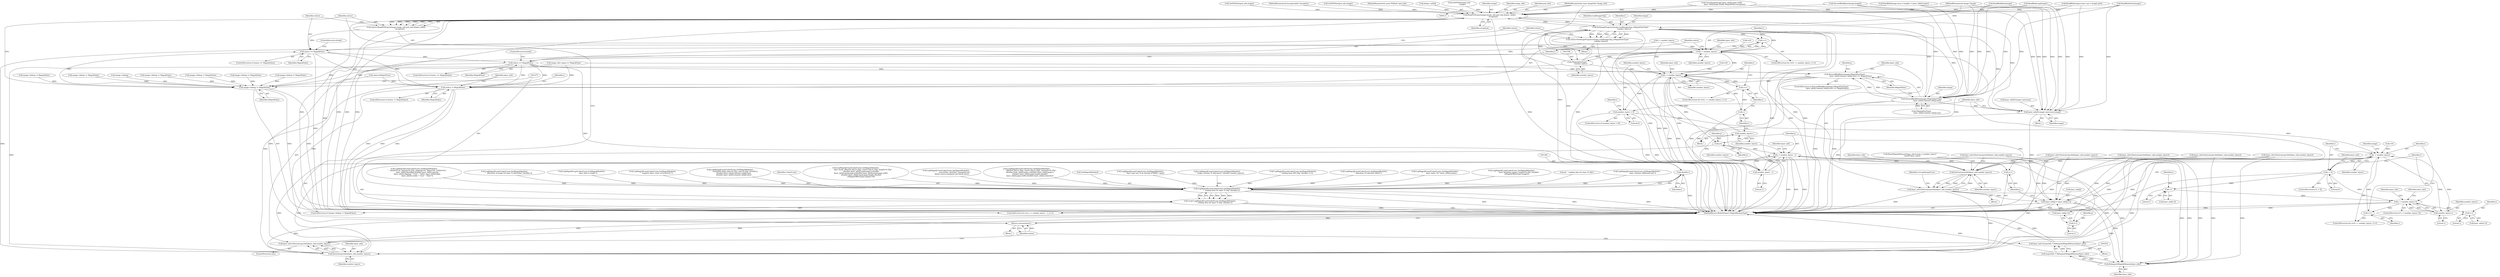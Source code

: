 digraph "0_ImageMagick_4ec444f4eab88cf4bec664fafcf9cab50bc5ff6a@pointer" {
"1000113" [label="(MethodParameterIn,const ImageInfo *image_info)"];
"1001485" [label="(Call,ReadPSDLayer(image,image_info,psd_info,&layer_info[i],\n              exception))"];
"1001483" [label="(Call,status=ReadPSDLayer(image,image_info,psd_info,&layer_info[i],\n              exception))"];
"1001495" [label="(Call,status == MagickFalse)"];
"1001509" [label="(Call,status == MagickFalse)"];
"1001440" [label="(Call,DiscardBlobBytes(image,(MagickSizeType)\n                      layer_info[i].channel_info[j].size) == MagickFalse)"];
"1001469" [label="(Call,image->debug != MagickFalse)"];
"1001514" [label="(Call,status != MagickFalse)"];
"1001661" [label="(Return,return(status);)"];
"1001501" [label="(Call,SetImageProgress(image,LoadImagesTag,i,(MagickSizeType)\n              number_layers))"];
"1001411" [label="(Call,i++)"];
"1001408" [label="(Call,i < number_layers)"];
"1001458" [label="(Call,DestroyLayerInfo(layer_info,number_layers))"];
"1001456" [label="(Call,layer_info=DestroyLayerInfo(layer_info,number_layers))"];
"1001550" [label="(Call,layer_info[j] = layer_info[j+1])"];
"1001653" [label="(Call,RelinquishMagickMemory(layer_info))"];
"1001651" [label="(Call,(LayerInfo *) RelinquishMagickMemory(layer_info))"];
"1001649" [label="(Call,layer_info=(LayerInfo *) RelinquishMagickMemory(layer_info))"];
"1001658" [label="(Call,DestroyLayerInfo(layer_info,number_layers))"];
"1001656" [label="(Call,layer_info=DestroyLayerInfo(layer_info,number_layers))"];
"1001480" [label="(Call,(double) i)"];
"1001476" [label="(Call,LogMagickEvent(CoderEvent,GetMagickModule(),\n                \"  reading data for layer %.20g\",(double) i))"];
"1001474" [label="(Call,(void) LogMagickEvent(CoderEvent,GetMagickModule(),\n                \"  reading data for layer %.20g\",(double) i))"];
"1001505" [label="(Call,(MagickSizeType)\n              number_layers)"];
"1001522" [label="(Call,i < number_layers)"];
"1001525" [label="(Call,i++)"];
"1001540" [label="(Call,j=i)"];
"1001543" [label="(Call,j < number_layers - 1)"];
"1001548" [label="(Call,j++)"];
"1001556" [label="(Call,j+1)"];
"1001545" [label="(Call,number_layers - 1)"];
"1001559" [label="(Call,number_layers--)"];
"1001561" [label="(Call,i--)"];
"1001564" [label="(Call,number_layers > 0)"];
"1001572" [label="(Call,i < number_layers)"];
"1001579" [label="(Call,i > 0)"];
"1001593" [label="(Call,i-1)"];
"1001598" [label="(Call,i < (number_layers-1))"];
"1001575" [label="(Call,i++)"];
"1001614" [label="(Call,i+1)"];
"1001600" [label="(Call,number_layers-1)"];
"1001441" [label="(Call,DiscardBlobBytes(image,(MagickSizeType)\n                      layer_info[i].channel_info[j].size))"];
"1001640" [label="(Call,layer_info[0].image->previous=image)"];
"1001499" [label="(Call,status=SetImageProgress(image,LoadImagesTag,i,(MagickSizeType)\n              number_layers))"];
"1001598" [label="(Call,i < (number_layers-1))"];
"1001564" [label="(Call,number_layers > 0)"];
"1001458" [label="(Call,DestroyLayerInfo(layer_info,number_layers))"];
"1000128" [label="(Call,GetPSDSize(psd_info,image))"];
"1000315" [label="(Call,ResetMagickMemory(layer_info,0,(size_t) number_layers*\n        sizeof(*layer_info)))"];
"1001616" [label="(Literal,1)"];
"1001569" [label="(Call,i=0)"];
"1001477" [label="(Identifier,CoderEvent)"];
"1001408" [label="(Call,i < number_layers)"];
"1001607" [label="(Identifier,layer_info)"];
"1001418" [label="(Identifier,layer_info)"];
"1001413" [label="(Block,)"];
"1001411" [label="(Call,i++)"];
"1000117" [label="(Block,)"];
"1001476" [label="(Call,LogMagickEvent(CoderEvent,GetMagickModule(),\n                \"  reading data for layer %.20g\",(double) i))"];
"1001498" [label="(ControlStructure,break;)"];
"1001334" [label="(Call,layer_info=DestroyLayerInfo(layer_info,number_layers))"];
"1001597" [label="(ControlStructure,if (i < (number_layers-1)))"];
"1001575" [label="(Call,i++)"];
"1001658" [label="(Call,DestroyLayerInfo(layer_info,number_layers))"];
"1001459" [label="(Identifier,layer_info)"];
"1001595" [label="(Literal,1)"];
"1001480" [label="(Call,(double) i)"];
"1001468" [label="(ControlStructure,if (image->debug != MagickFalse))"];
"1001519" [label="(Call,i=0)"];
"1001513" [label="(ControlStructure,if (status != MagickFalse))"];
"1001545" [label="(Call,number_layers - 1)"];
"1001563" [label="(ControlStructure,if (number_layers > 0))"];
"1001510" [label="(Identifier,status)"];
"1001437" [label="(Identifier,j)"];
"1001443" [label="(Call,(MagickSizeType)\n                      layer_info[i].channel_info[j].size)"];
"1001660" [label="(Identifier,number_layers)"];
"1001659" [label="(Identifier,layer_info)"];
"1000116" [label="(MethodParameterIn,ExceptionInfo *exception)"];
"1001551" [label="(Call,layer_info[j])"];
"1000195" [label="(Call,GetPSDSize(psd_info,image))"];
"1001573" [label="(Identifier,i)"];
"1001602" [label="(Literal,1)"];
"1000956" [label="(Call,LogMagickEvent(CoderEvent,GetMagickModule(),\n                    \"      layer mask: offset(%.20g,%.20g), size(%.20g,%.20g), length=%.20g\",\n                    (double) layer_info[i].mask.page.x,(double)\n                    layer_info[i].mask.page.y,(double) layer_info[i].mask.page.width,\n                    (double) layer_info[i].mask.page.height,(double)\n                    ((MagickOffsetType) length)-18))"];
"1001483" [label="(Call,status=ReadPSDLayer(image,image_info,psd_info,&layer_info[i],\n              exception))"];
"1000114" [label="(MethodParameterIn,const PSDInfo *psd_info)"];
"1001405" [label="(Call,i=0)"];
"1001586" [label="(Identifier,layer_info)"];
"1001454" [label="(Identifier,MagickFalse)"];
"1001514" [label="(Call,status != MagickFalse)"];
"1001095" [label="(Call,LogMagickEvent(CoderEvent,GetMagickModule(),\n                      \"        source(%x), dest(%x)\",(unsigned int)\n                      blend_source,(unsigned int) blend_dest))"];
"1000456" [label="(Call,LogMagickEvent(CoderEvent,GetMagickModule(),\n            \"    offset(%.20g,%.20g), size(%.20g,%.20g), channels=%.20g\",\n            (double) layer_info[i].page.x,(double) layer_info[i].page.y,\n            (double) layer_info[i].page.height,(double)\n            layer_info[i].page.width,(double) layer_info[i].channels))"];
"1001656" [label="(Call,layer_info=DestroyLayerInfo(layer_info,number_layers))"];
"1001404" [label="(ControlStructure,for (i=0; i < number_layers; i++))"];
"1001649" [label="(Call,layer_info=(LayerInfo *) RelinquishMagickMemory(layer_info))"];
"1001615" [label="(Identifier,i)"];
"1001478" [label="(Call,GetMagickModule())"];
"1001237" [label="(Call,i < number_layers)"];
"1001340" [label="(Call,image->debug != MagickFalse)"];
"1001653" [label="(Call,RelinquishMagickMemory(layer_info))"];
"1000617" [label="(Call,LogMagickEvent(CoderEvent,GetMagickModule(),\n                \"  layer type was %.4s instead of 8BIM\", type))"];
"1001484" [label="(Identifier,status)"];
"1001507" [label="(Identifier,number_layers)"];
"1001539" [label="(ControlStructure,for (j=i; j < number_layers - 1; j++))"];
"1001265" [label="(Call,image->debug != MagickFalse)"];
"1001517" [label="(Block,)"];
"1001633" [label="(Identifier,image)"];
"1001460" [label="(Identifier,number_layers)"];
"1001470" [label="(Call,image->debug)"];
"1001654" [label="(Identifier,layer_info)"];
"1001022" [label="(Call,layer_info=DestroyLayerInfo(layer_info,number_layers))"];
"1001651" [label="(Call,(LayerInfo *) RelinquishMagickMemory(layer_info))"];
"1001559" [label="(Call,number_layers--)"];
"1001567" [label="(Block,)"];
"1001398" [label="(Call,image_info->ping == MagickFalse)"];
"1001489" [label="(Call,&layer_info[i])"];
"1001508" [label="(ControlStructure,if (status == MagickFalse))"];
"1001494" [label="(ControlStructure,if (status == MagickFalse))"];
"1001579" [label="(Call,i > 0)"];
"1001566" [label="(Literal,0)"];
"1001462" [label="(Identifier,CorruptImageError)"];
"1001565" [label="(Identifier,number_layers)"];
"1001640" [label="(Call,layer_info[0].image->previous=image)"];
"1000260" [label="(Call,LogMagickEvent(CoderEvent,GetMagickModule(),\n          \"  image contains %.20g layers\",(double) number_layers))"];
"1001227" [label="(Call,ReadBlob(image,(const size_t) length,info))"];
"1001601" [label="(Identifier,number_layers)"];
"1001542" [label="(Identifier,i)"];
"1001305" [label="(Call,CloneImage(image,layer_info[i].page.width,\n          layer_info[i].page.height,MagickFalse,exception))"];
"1001662" [label="(Identifier,status)"];
"1001524" [label="(Identifier,number_layers)"];
"1001591" [label="(Call,layer_info[i-1])"];
"1001497" [label="(Identifier,MagickFalse)"];
"1000296" [label="(Call,image->debug != MagickFalse)"];
"1001500" [label="(Identifier,status)"];
"1001473" [label="(Identifier,MagickFalse)"];
"1001525" [label="(Call,i++)"];
"1001574" [label="(Identifier,number_layers)"];
"1001439" [label="(ControlStructure,if (DiscardBlobBytes(image,(MagickSizeType)\n                      layer_info[i].channel_info[j].size) == MagickFalse))"];
"1001543" [label="(Call,j < number_layers - 1)"];
"1001485" [label="(Call,ReadPSDLayer(image,image_info,psd_info,&layer_info[i],\n              exception))"];
"1001578" [label="(ControlStructure,if (i > 0))"];
"1000437" [label="(Call,layer_info=DestroyLayerInfo(layer_info,number_layers))"];
"1001556" [label="(Call,j+1)"];
"1000345" [label="(Call,LogMagickEvent(CoderEvent,GetMagickModule(),\n            \"  reading layer #%.20g\",(double) i+1))"];
"1001548" [label="(Call,j++)"];
"1001493" [label="(Identifier,exception)"];
"1001502" [label="(Identifier,image)"];
"1001526" [label="(Identifier,i)"];
"1000622" [label="(Call,layer_info=DestroyLayerInfo(layer_info,number_layers))"];
"1001440" [label="(Call,DiscardBlobBytes(image,(MagickSizeType)\n                      layer_info[i].channel_info[j].size) == MagickFalse)"];
"1000545" [label="(Call,GetPSDSize(psd_info,\n            image))"];
"1001648" [label="(Identifier,image)"];
"1000303" [label="(Call,LogMagickEvent(CoderEvent,GetMagickModule(),\n              \"  allocation of LayerInfo failed\"))"];
"1001532" [label="(Identifier,layer_info)"];
"1001150" [label="(Call,LogMagickEvent(CoderEvent,GetMagickModule(),\n                \"      layer name: %s\",layer_info[i].name))"];
"1001657" [label="(Identifier,layer_info)"];
"1001055" [label="(Call,LogMagickEvent(CoderEvent,GetMagickModule(),\n                    \"      layer blending ranges: length=%.20g\",(double)\n                    ((MagickOffsetType) length)))"];
"1001600" [label="(Call,number_layers-1)"];
"1001499" [label="(Call,status=SetImageProgress(image,LoadImagesTag,i,(MagickSizeType)\n              number_layers))"];
"1001612" [label="(Call,layer_info[i+1])"];
"1001183" [label="(Call,layer_info=DestroyLayerInfo(layer_info,number_layers))"];
"1001560" [label="(Identifier,number_layers)"];
"1001178" [label="(Call,DiscardBlobBytes(image,length))"];
"1001523" [label="(Identifier,i)"];
"1001581" [label="(Literal,0)"];
"1001122" [label="(Call,ReadBlob(image,(size_t) length++,layer_info[i].name))"];
"1001522" [label="(Call,i < number_layers)"];
"1001663" [label="(MethodReturn,ModuleExport MagickBooleanType)"];
"1001412" [label="(Identifier,i)"];
"1001479" [label="(Literal,\"  reading data for layer %.20g\")"];
"1001570" [label="(Identifier,i)"];
"1001547" [label="(Literal,1)"];
"1000253" [label="(Call,image->debug != MagickFalse)"];
"1001455" [label="(Block,)"];
"1001561" [label="(Call,i--)"];
"1001541" [label="(Identifier,j)"];
"1001511" [label="(Identifier,MagickFalse)"];
"1000768" [label="(Call,LogMagickEvent(CoderEvent,GetMagickModule(),\n                \"    layer contains additional info\"))"];
"1001495" [label="(Call,status == MagickFalse)"];
"1001512" [label="(ControlStructure,break;)"];
"1001509" [label="(Call,status == MagickFalse)"];
"1001540" [label="(Call,j=i)"];
"1001622" [label="(Identifier,layer_info)"];
"1000708" [label="(Call,LogMagickEvent(CoderEvent,GetMagickModule(),\n            \"   blend=%.4s, opacity=%.20g, clipping=%s, flags=%d, visible=%s\",\n            layer_info[i].blendkey,(double) layer_info[i].opacity,\n            layer_info[i].clipping ? \"true\" : \"false\",layer_info[i].flags,\n            layer_info[i].visible ? \"true\" : \"false\"))"];
"1001410" [label="(Identifier,number_layers)"];
"1001614" [label="(Call,i+1)"];
"1001661" [label="(Return,return(status);)"];
"1001442" [label="(Identifier,image)"];
"1001347" [label="(Call,LogMagickEvent(CoderEvent,GetMagickModule(),\n                \"  allocation of image for layer %.20g failed\",(double) i))"];
"1001516" [label="(Identifier,MagickFalse)"];
"1001538" [label="(Block,)"];
"1001469" [label="(Call,image->debug != MagickFalse)"];
"1001486" [label="(Identifier,image)"];
"1001515" [label="(Identifier,status)"];
"1001456" [label="(Call,layer_info=DestroyLayerInfo(layer_info,number_layers))"];
"1001474" [label="(Call,(void) LogMagickEvent(CoderEvent,GetMagickModule(),\n                \"  reading data for layer %.20g\",(double) i))"];
"1001441" [label="(Call,DiscardBlobBytes(image,(MagickSizeType)\n                      layer_info[i].channel_info[j].size))"];
"1001549" [label="(Identifier,j)"];
"1001504" [label="(Identifier,i)"];
"1001593" [label="(Call,i-1)"];
"1001501" [label="(Call,SetImageProgress(image,LoadImagesTag,i,(MagickSizeType)\n              number_layers))"];
"1001580" [label="(Identifier,i)"];
"1001552" [label="(Identifier,layer_info)"];
"1001562" [label="(Identifier,i)"];
"1001641" [label="(Call,layer_info[0].image->previous)"];
"1001594" [label="(Identifier,i)"];
"1001272" [label="(Call,LogMagickEvent(CoderEvent,GetMagickModule(),\n                 \"      layer data is empty\"))"];
"1000701" [label="(Call,image->debug != MagickFalse)"];
"1000113" [label="(MethodParameterIn,const ImageInfo *image_info)"];
"1000751" [label="(Call,ReadBlobLong(image))"];
"1001505" [label="(Call,(MagickSizeType)\n              number_layers)"];
"1001487" [label="(Identifier,image_info)"];
"1001546" [label="(Identifier,number_layers)"];
"1001518" [label="(ControlStructure,for (i=0; i < number_layers; i++))"];
"1001554" [label="(Call,layer_info[j+1])"];
"1000237" [label="(Call,LogMagickEvent(CoderEvent,GetMagickModule(),\n              \"  negative layer count corrected for\"))"];
"1000556" [label="(Call,LogMagickEvent(CoderEvent,GetMagickModule(),\n              \"    channel[%.20g]: type=%.20g, size=%.20g\",(double) j,\n              (double) layer_info[i].channel_info[j].type,\n              (double) layer_info[i].channel_info[j].size))"];
"1001655" [label="(ControlStructure,else)"];
"1000112" [label="(MethodParameterIn,Image *image)"];
"1001650" [label="(Identifier,layer_info)"];
"1001488" [label="(Identifier,psd_info)"];
"1001599" [label="(Identifier,i)"];
"1001550" [label="(Call,layer_info[j] = layer_info[j+1])"];
"1001482" [label="(Identifier,i)"];
"1001496" [label="(Identifier,status)"];
"1001143" [label="(Call,image->debug != MagickFalse)"];
"1001558" [label="(Literal,1)"];
"1000201" [label="(Call,status=MagickTrue)"];
"1001544" [label="(Identifier,j)"];
"1001568" [label="(ControlStructure,for (i=0; i < number_layers; i++))"];
"1001457" [label="(Identifier,layer_info)"];
"1001576" [label="(Identifier,i)"];
"1000218" [label="(Call,ReadBlobShort(image))"];
"1001109" [label="(Call,ReadBlobByte(image))"];
"1001409" [label="(Identifier,i)"];
"1001572" [label="(Call,i < number_layers)"];
"1001520" [label="(Identifier,i)"];
"1001503" [label="(Identifier,LoadImagesTag)"];
"1001557" [label="(Identifier,j)"];
"1000113" -> "1000111"  [label="AST: "];
"1000113" -> "1001663"  [label="DDG: "];
"1000113" -> "1001485"  [label="DDG: "];
"1001485" -> "1001483"  [label="AST: "];
"1001485" -> "1001493"  [label="CFG: "];
"1001486" -> "1001485"  [label="AST: "];
"1001487" -> "1001485"  [label="AST: "];
"1001488" -> "1001485"  [label="AST: "];
"1001489" -> "1001485"  [label="AST: "];
"1001493" -> "1001485"  [label="AST: "];
"1001483" -> "1001485"  [label="CFG: "];
"1001485" -> "1001663"  [label="DDG: "];
"1001485" -> "1001663"  [label="DDG: "];
"1001485" -> "1001663"  [label="DDG: "];
"1001485" -> "1001663"  [label="DDG: "];
"1001485" -> "1001663"  [label="DDG: "];
"1001485" -> "1001483"  [label="DDG: "];
"1001485" -> "1001483"  [label="DDG: "];
"1001485" -> "1001483"  [label="DDG: "];
"1001485" -> "1001483"  [label="DDG: "];
"1001485" -> "1001483"  [label="DDG: "];
"1001178" -> "1001485"  [label="DDG: "];
"1001501" -> "1001485"  [label="DDG: "];
"1000218" -> "1001485"  [label="DDG: "];
"1001305" -> "1001485"  [label="DDG: "];
"1001305" -> "1001485"  [label="DDG: "];
"1001122" -> "1001485"  [label="DDG: "];
"1001109" -> "1001485"  [label="DDG: "];
"1001227" -> "1001485"  [label="DDG: "];
"1000751" -> "1001485"  [label="DDG: "];
"1001441" -> "1001485"  [label="DDG: "];
"1000112" -> "1001485"  [label="DDG: "];
"1000545" -> "1001485"  [label="DDG: "];
"1000128" -> "1001485"  [label="DDG: "];
"1000195" -> "1001485"  [label="DDG: "];
"1000114" -> "1001485"  [label="DDG: "];
"1000116" -> "1001485"  [label="DDG: "];
"1001485" -> "1001501"  [label="DDG: "];
"1001485" -> "1001640"  [label="DDG: "];
"1001483" -> "1001413"  [label="AST: "];
"1001484" -> "1001483"  [label="AST: "];
"1001496" -> "1001483"  [label="CFG: "];
"1001483" -> "1001663"  [label="DDG: "];
"1001483" -> "1001495"  [label="DDG: "];
"1001495" -> "1001494"  [label="AST: "];
"1001495" -> "1001497"  [label="CFG: "];
"1001496" -> "1001495"  [label="AST: "];
"1001497" -> "1001495"  [label="AST: "];
"1001498" -> "1001495"  [label="CFG: "];
"1001500" -> "1001495"  [label="CFG: "];
"1001495" -> "1001663"  [label="DDG: "];
"1001469" -> "1001495"  [label="DDG: "];
"1001495" -> "1001509"  [label="DDG: "];
"1001495" -> "1001514"  [label="DDG: "];
"1001495" -> "1001514"  [label="DDG: "];
"1001509" -> "1001508"  [label="AST: "];
"1001509" -> "1001511"  [label="CFG: "];
"1001510" -> "1001509"  [label="AST: "];
"1001511" -> "1001509"  [label="AST: "];
"1001512" -> "1001509"  [label="CFG: "];
"1001412" -> "1001509"  [label="CFG: "];
"1001509" -> "1001663"  [label="DDG: "];
"1001509" -> "1001440"  [label="DDG: "];
"1001509" -> "1001469"  [label="DDG: "];
"1001499" -> "1001509"  [label="DDG: "];
"1001509" -> "1001514"  [label="DDG: "];
"1001509" -> "1001514"  [label="DDG: "];
"1001440" -> "1001439"  [label="AST: "];
"1001440" -> "1001454"  [label="CFG: "];
"1001441" -> "1001440"  [label="AST: "];
"1001454" -> "1001440"  [label="AST: "];
"1001457" -> "1001440"  [label="CFG: "];
"1001437" -> "1001440"  [label="CFG: "];
"1001440" -> "1001663"  [label="DDG: "];
"1001440" -> "1001663"  [label="DDG: "];
"1001441" -> "1001440"  [label="DDG: "];
"1001441" -> "1001440"  [label="DDG: "];
"1001398" -> "1001440"  [label="DDG: "];
"1001440" -> "1001469"  [label="DDG: "];
"1001440" -> "1001514"  [label="DDG: "];
"1001469" -> "1001468"  [label="AST: "];
"1001469" -> "1001473"  [label="CFG: "];
"1001470" -> "1001469"  [label="AST: "];
"1001473" -> "1001469"  [label="AST: "];
"1001475" -> "1001469"  [label="CFG: "];
"1001484" -> "1001469"  [label="CFG: "];
"1001469" -> "1001663"  [label="DDG: "];
"1001469" -> "1001663"  [label="DDG: "];
"1001265" -> "1001469"  [label="DDG: "];
"1000253" -> "1001469"  [label="DDG: "];
"1001340" -> "1001469"  [label="DDG: "];
"1000701" -> "1001469"  [label="DDG: "];
"1000296" -> "1001469"  [label="DDG: "];
"1001143" -> "1001469"  [label="DDG: "];
"1001398" -> "1001469"  [label="DDG: "];
"1001514" -> "1001513"  [label="AST: "];
"1001514" -> "1001516"  [label="CFG: "];
"1001515" -> "1001514"  [label="AST: "];
"1001516" -> "1001514"  [label="AST: "];
"1001520" -> "1001514"  [label="CFG: "];
"1001657" -> "1001514"  [label="CFG: "];
"1001514" -> "1001663"  [label="DDG: "];
"1001514" -> "1001663"  [label="DDG: "];
"1001514" -> "1001663"  [label="DDG: "];
"1000201" -> "1001514"  [label="DDG: "];
"1001398" -> "1001514"  [label="DDG: "];
"1001514" -> "1001661"  [label="DDG: "];
"1001661" -> "1000117"  [label="AST: "];
"1001661" -> "1001662"  [label="CFG: "];
"1001662" -> "1001661"  [label="AST: "];
"1001663" -> "1001661"  [label="CFG: "];
"1001661" -> "1001663"  [label="DDG: "];
"1001662" -> "1001661"  [label="DDG: "];
"1000201" -> "1001661"  [label="DDG: "];
"1001501" -> "1001499"  [label="AST: "];
"1001501" -> "1001505"  [label="CFG: "];
"1001502" -> "1001501"  [label="AST: "];
"1001503" -> "1001501"  [label="AST: "];
"1001504" -> "1001501"  [label="AST: "];
"1001505" -> "1001501"  [label="AST: "];
"1001499" -> "1001501"  [label="CFG: "];
"1001501" -> "1001663"  [label="DDG: "];
"1001501" -> "1001663"  [label="DDG: "];
"1001501" -> "1001663"  [label="DDG: "];
"1001501" -> "1001663"  [label="DDG: "];
"1001501" -> "1001411"  [label="DDG: "];
"1001501" -> "1001441"  [label="DDG: "];
"1001501" -> "1001499"  [label="DDG: "];
"1001501" -> "1001499"  [label="DDG: "];
"1001501" -> "1001499"  [label="DDG: "];
"1001501" -> "1001499"  [label="DDG: "];
"1000112" -> "1001501"  [label="DDG: "];
"1001408" -> "1001501"  [label="DDG: "];
"1001480" -> "1001501"  [label="DDG: "];
"1001505" -> "1001501"  [label="DDG: "];
"1001501" -> "1001640"  [label="DDG: "];
"1001411" -> "1001404"  [label="AST: "];
"1001411" -> "1001412"  [label="CFG: "];
"1001412" -> "1001411"  [label="AST: "];
"1001409" -> "1001411"  [label="CFG: "];
"1001411" -> "1001408"  [label="DDG: "];
"1001408" -> "1001411"  [label="DDG: "];
"1001408" -> "1001404"  [label="AST: "];
"1001408" -> "1001410"  [label="CFG: "];
"1001409" -> "1001408"  [label="AST: "];
"1001410" -> "1001408"  [label="AST: "];
"1001418" -> "1001408"  [label="CFG: "];
"1001515" -> "1001408"  [label="CFG: "];
"1001408" -> "1001663"  [label="DDG: "];
"1001408" -> "1001663"  [label="DDG: "];
"1001405" -> "1001408"  [label="DDG: "];
"1001458" -> "1001408"  [label="DDG: "];
"1001237" -> "1001408"  [label="DDG: "];
"1001505" -> "1001408"  [label="DDG: "];
"1001408" -> "1001458"  [label="DDG: "];
"1001408" -> "1001480"  [label="DDG: "];
"1001408" -> "1001505"  [label="DDG: "];
"1001408" -> "1001522"  [label="DDG: "];
"1001408" -> "1001658"  [label="DDG: "];
"1001458" -> "1001456"  [label="AST: "];
"1001458" -> "1001460"  [label="CFG: "];
"1001459" -> "1001458"  [label="AST: "];
"1001460" -> "1001458"  [label="AST: "];
"1001456" -> "1001458"  [label="CFG: "];
"1001458" -> "1001456"  [label="DDG: "];
"1001458" -> "1001456"  [label="DDG: "];
"1000622" -> "1001458"  [label="DDG: "];
"1000315" -> "1001458"  [label="DDG: "];
"1001334" -> "1001458"  [label="DDG: "];
"1001183" -> "1001458"  [label="DDG: "];
"1001022" -> "1001458"  [label="DDG: "];
"1001456" -> "1001458"  [label="DDG: "];
"1000437" -> "1001458"  [label="DDG: "];
"1001456" -> "1001455"  [label="AST: "];
"1001457" -> "1001456"  [label="AST: "];
"1001462" -> "1001456"  [label="CFG: "];
"1001456" -> "1001663"  [label="DDG: "];
"1001456" -> "1001550"  [label="DDG: "];
"1001456" -> "1001653"  [label="DDG: "];
"1001456" -> "1001658"  [label="DDG: "];
"1001550" -> "1001539"  [label="AST: "];
"1001550" -> "1001554"  [label="CFG: "];
"1001551" -> "1001550"  [label="AST: "];
"1001554" -> "1001550"  [label="AST: "];
"1001549" -> "1001550"  [label="CFG: "];
"1001550" -> "1001663"  [label="DDG: "];
"1001550" -> "1001663"  [label="DDG: "];
"1000622" -> "1001550"  [label="DDG: "];
"1000315" -> "1001550"  [label="DDG: "];
"1001334" -> "1001550"  [label="DDG: "];
"1001183" -> "1001550"  [label="DDG: "];
"1001022" -> "1001550"  [label="DDG: "];
"1000437" -> "1001550"  [label="DDG: "];
"1001550" -> "1001653"  [label="DDG: "];
"1001653" -> "1001651"  [label="AST: "];
"1001653" -> "1001654"  [label="CFG: "];
"1001654" -> "1001653"  [label="AST: "];
"1001651" -> "1001653"  [label="CFG: "];
"1001653" -> "1001651"  [label="DDG: "];
"1000622" -> "1001653"  [label="DDG: "];
"1001334" -> "1001653"  [label="DDG: "];
"1001183" -> "1001653"  [label="DDG: "];
"1001022" -> "1001653"  [label="DDG: "];
"1000315" -> "1001653"  [label="DDG: "];
"1000437" -> "1001653"  [label="DDG: "];
"1001651" -> "1001649"  [label="AST: "];
"1001652" -> "1001651"  [label="AST: "];
"1001649" -> "1001651"  [label="CFG: "];
"1001651" -> "1001663"  [label="DDG: "];
"1001651" -> "1001649"  [label="DDG: "];
"1001649" -> "1001517"  [label="AST: "];
"1001650" -> "1001649"  [label="AST: "];
"1001662" -> "1001649"  [label="CFG: "];
"1001649" -> "1001663"  [label="DDG: "];
"1001649" -> "1001663"  [label="DDG: "];
"1001658" -> "1001656"  [label="AST: "];
"1001658" -> "1001660"  [label="CFG: "];
"1001659" -> "1001658"  [label="AST: "];
"1001660" -> "1001658"  [label="AST: "];
"1001656" -> "1001658"  [label="CFG: "];
"1001658" -> "1001663"  [label="DDG: "];
"1001658" -> "1001656"  [label="DDG: "];
"1001658" -> "1001656"  [label="DDG: "];
"1000622" -> "1001658"  [label="DDG: "];
"1000315" -> "1001658"  [label="DDG: "];
"1001334" -> "1001658"  [label="DDG: "];
"1001183" -> "1001658"  [label="DDG: "];
"1001022" -> "1001658"  [label="DDG: "];
"1000437" -> "1001658"  [label="DDG: "];
"1001237" -> "1001658"  [label="DDG: "];
"1001505" -> "1001658"  [label="DDG: "];
"1001656" -> "1001655"  [label="AST: "];
"1001657" -> "1001656"  [label="AST: "];
"1001662" -> "1001656"  [label="CFG: "];
"1001656" -> "1001663"  [label="DDG: "];
"1001656" -> "1001663"  [label="DDG: "];
"1001480" -> "1001476"  [label="AST: "];
"1001480" -> "1001482"  [label="CFG: "];
"1001481" -> "1001480"  [label="AST: "];
"1001482" -> "1001480"  [label="AST: "];
"1001476" -> "1001480"  [label="CFG: "];
"1001480" -> "1001663"  [label="DDG: "];
"1001480" -> "1001476"  [label="DDG: "];
"1001476" -> "1001474"  [label="AST: "];
"1001477" -> "1001476"  [label="AST: "];
"1001478" -> "1001476"  [label="AST: "];
"1001479" -> "1001476"  [label="AST: "];
"1001474" -> "1001476"  [label="CFG: "];
"1001476" -> "1001663"  [label="DDG: "];
"1001476" -> "1001663"  [label="DDG: "];
"1001476" -> "1001663"  [label="DDG: "];
"1001476" -> "1001474"  [label="DDG: "];
"1001476" -> "1001474"  [label="DDG: "];
"1001476" -> "1001474"  [label="DDG: "];
"1001476" -> "1001474"  [label="DDG: "];
"1000708" -> "1001476"  [label="DDG: "];
"1000456" -> "1001476"  [label="DDG: "];
"1000556" -> "1001476"  [label="DDG: "];
"1000237" -> "1001476"  [label="DDG: "];
"1000956" -> "1001476"  [label="DDG: "];
"1001347" -> "1001476"  [label="DDG: "];
"1001095" -> "1001476"  [label="DDG: "];
"1000617" -> "1001476"  [label="DDG: "];
"1000303" -> "1001476"  [label="DDG: "];
"1001150" -> "1001476"  [label="DDG: "];
"1001055" -> "1001476"  [label="DDG: "];
"1001272" -> "1001476"  [label="DDG: "];
"1000768" -> "1001476"  [label="DDG: "];
"1000260" -> "1001476"  [label="DDG: "];
"1000345" -> "1001476"  [label="DDG: "];
"1001474" -> "1001468"  [label="AST: "];
"1001475" -> "1001474"  [label="AST: "];
"1001484" -> "1001474"  [label="CFG: "];
"1001474" -> "1001663"  [label="DDG: "];
"1001474" -> "1001663"  [label="DDG: "];
"1001505" -> "1001507"  [label="CFG: "];
"1001506" -> "1001505"  [label="AST: "];
"1001507" -> "1001505"  [label="AST: "];
"1001505" -> "1001522"  [label="DDG: "];
"1001522" -> "1001518"  [label="AST: "];
"1001522" -> "1001524"  [label="CFG: "];
"1001523" -> "1001522"  [label="AST: "];
"1001524" -> "1001522"  [label="AST: "];
"1001532" -> "1001522"  [label="CFG: "];
"1001565" -> "1001522"  [label="CFG: "];
"1001522" -> "1001663"  [label="DDG: "];
"1001522" -> "1001663"  [label="DDG: "];
"1001519" -> "1001522"  [label="DDG: "];
"1001525" -> "1001522"  [label="DDG: "];
"1001237" -> "1001522"  [label="DDG: "];
"1001559" -> "1001522"  [label="DDG: "];
"1001522" -> "1001525"  [label="DDG: "];
"1001522" -> "1001540"  [label="DDG: "];
"1001522" -> "1001545"  [label="DDG: "];
"1001522" -> "1001561"  [label="DDG: "];
"1001522" -> "1001564"  [label="DDG: "];
"1001525" -> "1001518"  [label="AST: "];
"1001525" -> "1001526"  [label="CFG: "];
"1001526" -> "1001525"  [label="AST: "];
"1001523" -> "1001525"  [label="CFG: "];
"1001561" -> "1001525"  [label="DDG: "];
"1001540" -> "1001539"  [label="AST: "];
"1001540" -> "1001542"  [label="CFG: "];
"1001541" -> "1001540"  [label="AST: "];
"1001542" -> "1001540"  [label="AST: "];
"1001544" -> "1001540"  [label="CFG: "];
"1001540" -> "1001543"  [label="DDG: "];
"1001543" -> "1001539"  [label="AST: "];
"1001543" -> "1001545"  [label="CFG: "];
"1001544" -> "1001543"  [label="AST: "];
"1001545" -> "1001543"  [label="AST: "];
"1001552" -> "1001543"  [label="CFG: "];
"1001560" -> "1001543"  [label="CFG: "];
"1001543" -> "1001663"  [label="DDG: "];
"1001543" -> "1001663"  [label="DDG: "];
"1001543" -> "1001663"  [label="DDG: "];
"1001548" -> "1001543"  [label="DDG: "];
"1001545" -> "1001543"  [label="DDG: "];
"1001545" -> "1001543"  [label="DDG: "];
"1001543" -> "1001548"  [label="DDG: "];
"1001543" -> "1001556"  [label="DDG: "];
"1001548" -> "1001539"  [label="AST: "];
"1001548" -> "1001549"  [label="CFG: "];
"1001549" -> "1001548"  [label="AST: "];
"1001544" -> "1001548"  [label="CFG: "];
"1001556" -> "1001554"  [label="AST: "];
"1001556" -> "1001558"  [label="CFG: "];
"1001557" -> "1001556"  [label="AST: "];
"1001558" -> "1001556"  [label="AST: "];
"1001554" -> "1001556"  [label="CFG: "];
"1001545" -> "1001547"  [label="CFG: "];
"1001546" -> "1001545"  [label="AST: "];
"1001547" -> "1001545"  [label="AST: "];
"1001545" -> "1001559"  [label="DDG: "];
"1001559" -> "1001538"  [label="AST: "];
"1001559" -> "1001560"  [label="CFG: "];
"1001560" -> "1001559"  [label="AST: "];
"1001562" -> "1001559"  [label="CFG: "];
"1001561" -> "1001538"  [label="AST: "];
"1001561" -> "1001562"  [label="CFG: "];
"1001562" -> "1001561"  [label="AST: "];
"1001526" -> "1001561"  [label="CFG: "];
"1001564" -> "1001563"  [label="AST: "];
"1001564" -> "1001566"  [label="CFG: "];
"1001565" -> "1001564"  [label="AST: "];
"1001566" -> "1001564"  [label="AST: "];
"1001570" -> "1001564"  [label="CFG: "];
"1001650" -> "1001564"  [label="CFG: "];
"1001564" -> "1001663"  [label="DDG: "];
"1001564" -> "1001663"  [label="DDG: "];
"1001564" -> "1001572"  [label="DDG: "];
"1001572" -> "1001568"  [label="AST: "];
"1001572" -> "1001574"  [label="CFG: "];
"1001573" -> "1001572"  [label="AST: "];
"1001574" -> "1001572"  [label="AST: "];
"1001580" -> "1001572"  [label="CFG: "];
"1001633" -> "1001572"  [label="CFG: "];
"1001572" -> "1001663"  [label="DDG: "];
"1001572" -> "1001663"  [label="DDG: "];
"1001572" -> "1001663"  [label="DDG: "];
"1001575" -> "1001572"  [label="DDG: "];
"1001569" -> "1001572"  [label="DDG: "];
"1001600" -> "1001572"  [label="DDG: "];
"1001572" -> "1001579"  [label="DDG: "];
"1001572" -> "1001600"  [label="DDG: "];
"1001579" -> "1001578"  [label="AST: "];
"1001579" -> "1001581"  [label="CFG: "];
"1001580" -> "1001579"  [label="AST: "];
"1001581" -> "1001579"  [label="AST: "];
"1001586" -> "1001579"  [label="CFG: "];
"1001599" -> "1001579"  [label="CFG: "];
"1001579" -> "1001663"  [label="DDG: "];
"1001579" -> "1001593"  [label="DDG: "];
"1001579" -> "1001598"  [label="DDG: "];
"1001593" -> "1001591"  [label="AST: "];
"1001593" -> "1001595"  [label="CFG: "];
"1001594" -> "1001593"  [label="AST: "];
"1001595" -> "1001593"  [label="AST: "];
"1001591" -> "1001593"  [label="CFG: "];
"1001593" -> "1001598"  [label="DDG: "];
"1001598" -> "1001597"  [label="AST: "];
"1001598" -> "1001600"  [label="CFG: "];
"1001599" -> "1001598"  [label="AST: "];
"1001600" -> "1001598"  [label="AST: "];
"1001607" -> "1001598"  [label="CFG: "];
"1001622" -> "1001598"  [label="CFG: "];
"1001598" -> "1001663"  [label="DDG: "];
"1001598" -> "1001663"  [label="DDG: "];
"1001598" -> "1001575"  [label="DDG: "];
"1001600" -> "1001598"  [label="DDG: "];
"1001600" -> "1001598"  [label="DDG: "];
"1001598" -> "1001614"  [label="DDG: "];
"1001575" -> "1001568"  [label="AST: "];
"1001575" -> "1001576"  [label="CFG: "];
"1001576" -> "1001575"  [label="AST: "];
"1001573" -> "1001575"  [label="CFG: "];
"1001614" -> "1001612"  [label="AST: "];
"1001614" -> "1001616"  [label="CFG: "];
"1001615" -> "1001614"  [label="AST: "];
"1001616" -> "1001614"  [label="AST: "];
"1001612" -> "1001614"  [label="CFG: "];
"1001600" -> "1001602"  [label="CFG: "];
"1001601" -> "1001600"  [label="AST: "];
"1001602" -> "1001600"  [label="AST: "];
"1001441" -> "1001443"  [label="CFG: "];
"1001442" -> "1001441"  [label="AST: "];
"1001443" -> "1001441"  [label="AST: "];
"1001454" -> "1001441"  [label="CFG: "];
"1001441" -> "1001663"  [label="DDG: "];
"1001441" -> "1001663"  [label="DDG: "];
"1001178" -> "1001441"  [label="DDG: "];
"1000218" -> "1001441"  [label="DDG: "];
"1001305" -> "1001441"  [label="DDG: "];
"1001122" -> "1001441"  [label="DDG: "];
"1001109" -> "1001441"  [label="DDG: "];
"1001227" -> "1001441"  [label="DDG: "];
"1000751" -> "1001441"  [label="DDG: "];
"1000112" -> "1001441"  [label="DDG: "];
"1001443" -> "1001441"  [label="DDG: "];
"1001441" -> "1001640"  [label="DDG: "];
"1001640" -> "1001567"  [label="AST: "];
"1001640" -> "1001648"  [label="CFG: "];
"1001641" -> "1001640"  [label="AST: "];
"1001648" -> "1001640"  [label="AST: "];
"1001650" -> "1001640"  [label="CFG: "];
"1001640" -> "1001663"  [label="DDG: "];
"1001640" -> "1001663"  [label="DDG: "];
"1001178" -> "1001640"  [label="DDG: "];
"1000218" -> "1001640"  [label="DDG: "];
"1001305" -> "1001640"  [label="DDG: "];
"1001122" -> "1001640"  [label="DDG: "];
"1001109" -> "1001640"  [label="DDG: "];
"1001227" -> "1001640"  [label="DDG: "];
"1000751" -> "1001640"  [label="DDG: "];
"1000112" -> "1001640"  [label="DDG: "];
"1001499" -> "1001413"  [label="AST: "];
"1001500" -> "1001499"  [label="AST: "];
"1001510" -> "1001499"  [label="CFG: "];
"1001499" -> "1001663"  [label="DDG: "];
}
